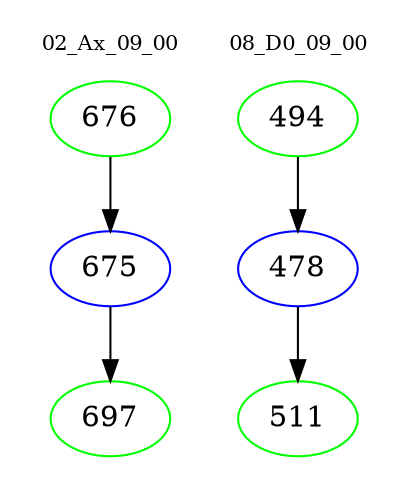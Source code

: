 digraph{
subgraph cluster_0 {
color = white
label = "02_Ax_09_00";
fontsize=10;
T0_676 [label="676", color="green"]
T0_676 -> T0_675 [color="black"]
T0_675 [label="675", color="blue"]
T0_675 -> T0_697 [color="black"]
T0_697 [label="697", color="green"]
}
subgraph cluster_1 {
color = white
label = "08_D0_09_00";
fontsize=10;
T1_494 [label="494", color="green"]
T1_494 -> T1_478 [color="black"]
T1_478 [label="478", color="blue"]
T1_478 -> T1_511 [color="black"]
T1_511 [label="511", color="green"]
}
}
